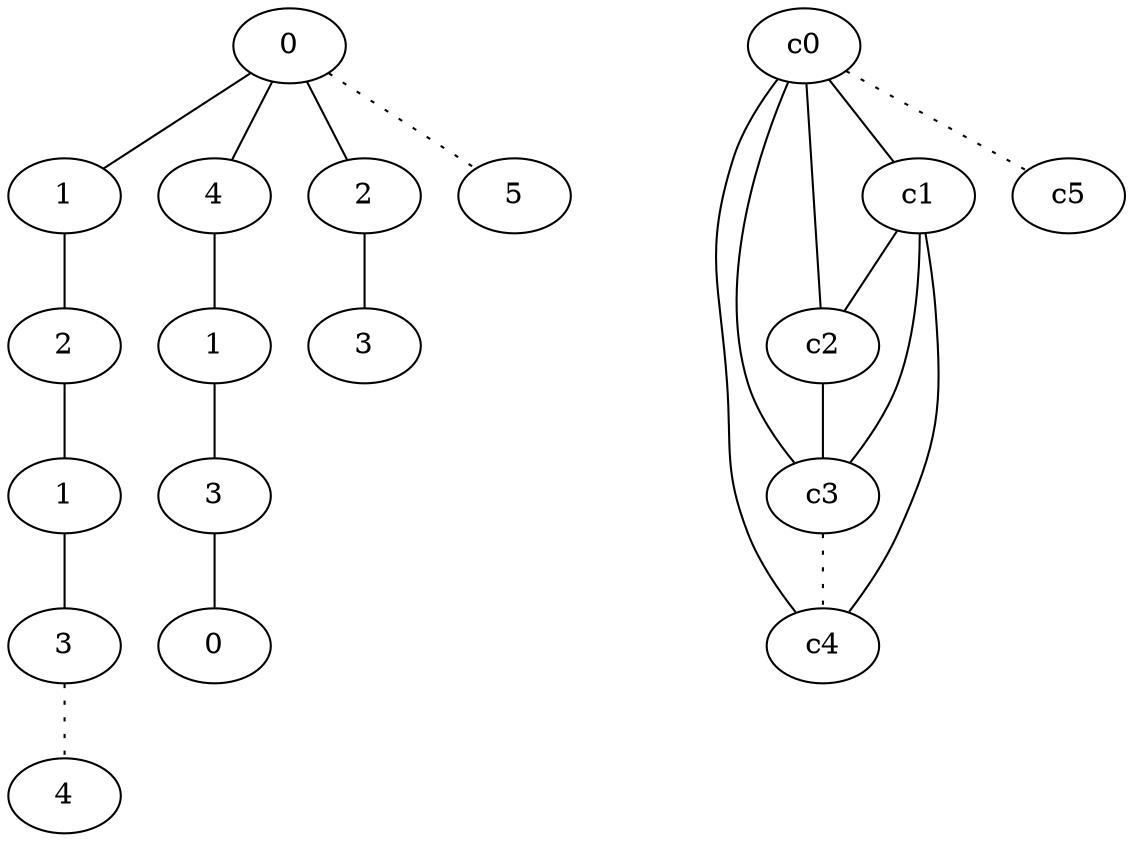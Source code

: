graph {
a0[label=0];
a1[label=1];
a2[label=2];
a3[label=1];
a4[label=3];
a5[label=4];
a6[label=4];
a7[label=1];
a8[label=3];
a9[label=0];
a10[label=2];
a11[label=3];
a12[label=5];
a0 -- a1;
a0 -- a6;
a0 -- a10;
a0 -- a12 [style=dotted];
a1 -- a2;
a2 -- a3;
a3 -- a4;
a4 -- a5 [style=dotted];
a6 -- a7;
a7 -- a8;
a8 -- a9;
a10 -- a11;
c0 -- c1;
c0 -- c2;
c0 -- c3;
c0 -- c4;
c0 -- c5 [style=dotted];
c1 -- c2;
c1 -- c3;
c1 -- c4;
c2 -- c3;
c3 -- c4 [style=dotted];
}

